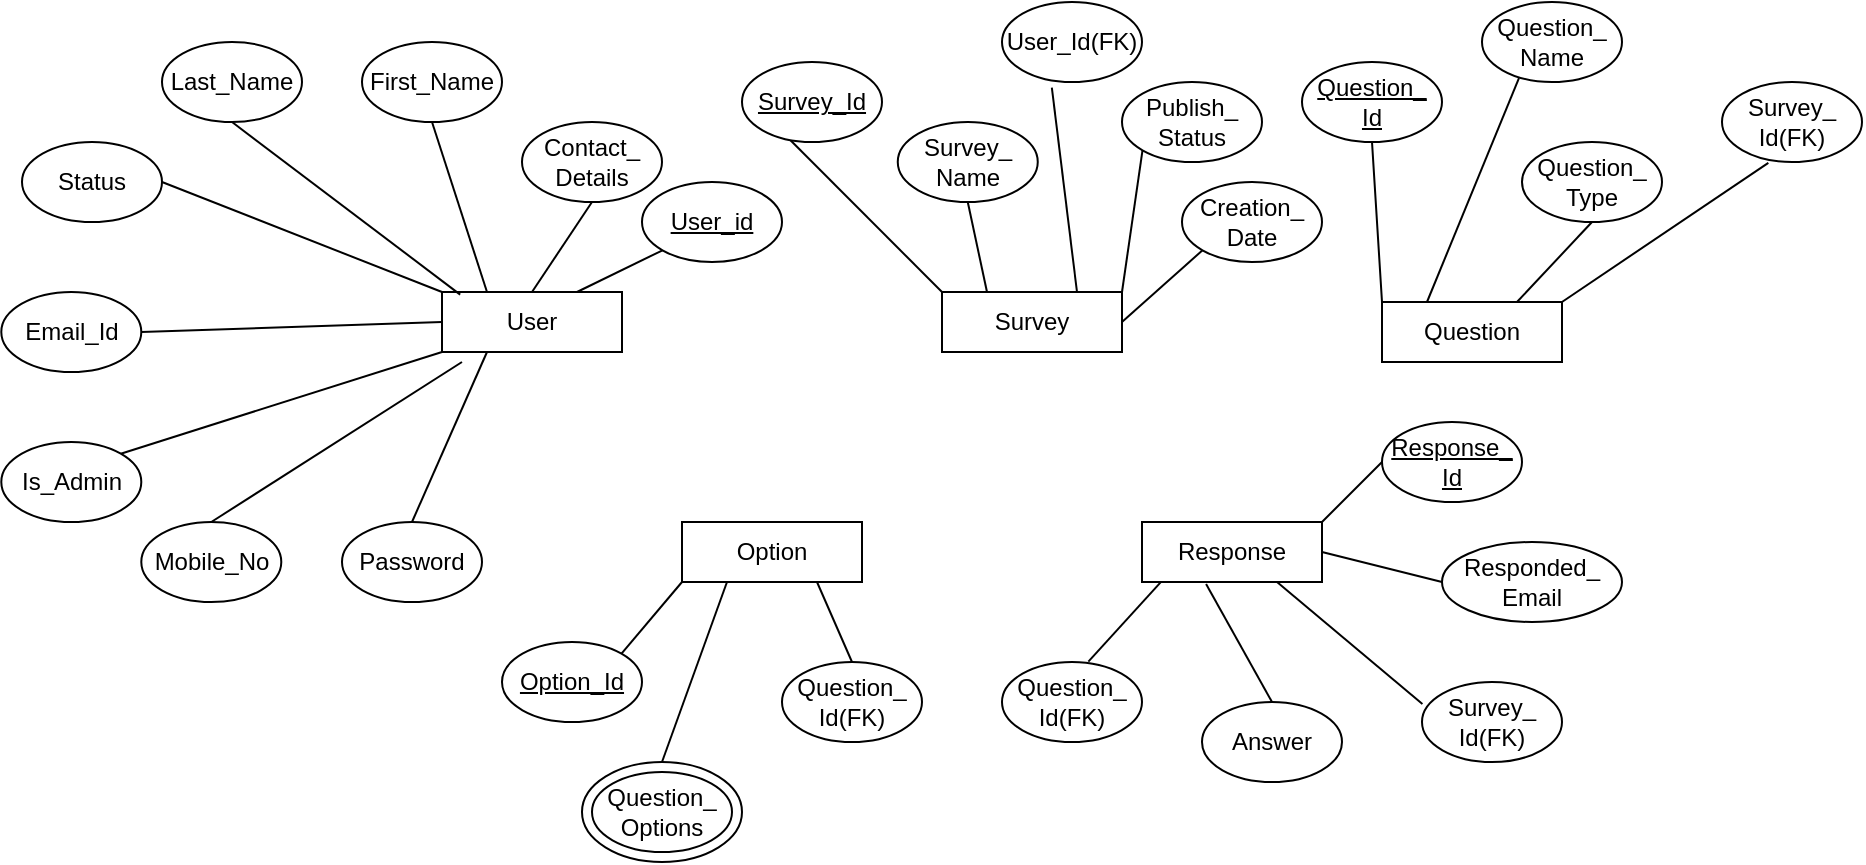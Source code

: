 <mxfile version="12.6.2" type="github">
  <diagram id="C5RBs43oDa-KdzZeNtuy" name="Page-1">
    <mxGraphModel dx="1848" dy="509" grid="1" gridSize="10" guides="1" tooltips="1" connect="1" arrows="1" fold="1" page="1" pageScale="1" pageWidth="827" pageHeight="1169" math="0" shadow="0">
      <root>
        <mxCell id="WIyWlLk6GJQsqaUBKTNV-0"/>
        <mxCell id="WIyWlLk6GJQsqaUBKTNV-1" parent="WIyWlLk6GJQsqaUBKTNV-0"/>
        <mxCell id="aCuzjfMaCI9LKKOryCT1-48" value="User" style="rounded=0;whiteSpace=wrap;html=1;" vertex="1" parent="WIyWlLk6GJQsqaUBKTNV-1">
          <mxGeometry x="150" y="205" width="90" height="30" as="geometry"/>
        </mxCell>
        <mxCell id="aCuzjfMaCI9LKKOryCT1-49" value="Option" style="rounded=0;whiteSpace=wrap;html=1;" vertex="1" parent="WIyWlLk6GJQsqaUBKTNV-1">
          <mxGeometry x="270" y="320" width="90" height="30" as="geometry"/>
        </mxCell>
        <mxCell id="aCuzjfMaCI9LKKOryCT1-50" value="Survey" style="rounded=0;whiteSpace=wrap;html=1;" vertex="1" parent="WIyWlLk6GJQsqaUBKTNV-1">
          <mxGeometry x="400" y="205" width="90" height="30" as="geometry"/>
        </mxCell>
        <mxCell id="aCuzjfMaCI9LKKOryCT1-51" value="Response" style="rounded=0;whiteSpace=wrap;html=1;" vertex="1" parent="WIyWlLk6GJQsqaUBKTNV-1">
          <mxGeometry x="500" y="320" width="90" height="30" as="geometry"/>
        </mxCell>
        <mxCell id="aCuzjfMaCI9LKKOryCT1-52" value="Question" style="rounded=0;whiteSpace=wrap;html=1;" vertex="1" parent="WIyWlLk6GJQsqaUBKTNV-1">
          <mxGeometry x="620" y="210" width="90" height="30" as="geometry"/>
        </mxCell>
        <mxCell id="aCuzjfMaCI9LKKOryCT1-53" value="Last_Name" style="ellipse;whiteSpace=wrap;html=1;" vertex="1" parent="WIyWlLk6GJQsqaUBKTNV-1">
          <mxGeometry x="10" y="80" width="70" height="40" as="geometry"/>
        </mxCell>
        <mxCell id="aCuzjfMaCI9LKKOryCT1-54" value="Email_Id" style="ellipse;whiteSpace=wrap;html=1;" vertex="1" parent="WIyWlLk6GJQsqaUBKTNV-1">
          <mxGeometry x="-70.35" y="205" width="70" height="40" as="geometry"/>
        </mxCell>
        <mxCell id="aCuzjfMaCI9LKKOryCT1-55" value="Status" style="ellipse;whiteSpace=wrap;html=1;" vertex="1" parent="WIyWlLk6GJQsqaUBKTNV-1">
          <mxGeometry x="-60" y="130" width="70" height="40" as="geometry"/>
        </mxCell>
        <mxCell id="aCuzjfMaCI9LKKOryCT1-56" value="Contact_&lt;br&gt;Details" style="ellipse;whiteSpace=wrap;html=1;" vertex="1" parent="WIyWlLk6GJQsqaUBKTNV-1">
          <mxGeometry x="190" y="120" width="70" height="40" as="geometry"/>
        </mxCell>
        <mxCell id="aCuzjfMaCI9LKKOryCT1-57" value="Password" style="ellipse;whiteSpace=wrap;html=1;" vertex="1" parent="WIyWlLk6GJQsqaUBKTNV-1">
          <mxGeometry x="100" y="320" width="70" height="40" as="geometry"/>
        </mxCell>
        <mxCell id="aCuzjfMaCI9LKKOryCT1-58" value="&lt;u&gt;User_id&lt;/u&gt;" style="ellipse;whiteSpace=wrap;html=1;" vertex="1" parent="WIyWlLk6GJQsqaUBKTNV-1">
          <mxGeometry x="250" y="150" width="70" height="40" as="geometry"/>
        </mxCell>
        <mxCell id="aCuzjfMaCI9LKKOryCT1-59" value="Mobile_No" style="ellipse;whiteSpace=wrap;html=1;" vertex="1" parent="WIyWlLk6GJQsqaUBKTNV-1">
          <mxGeometry x="-0.35" y="320" width="70" height="40" as="geometry"/>
        </mxCell>
        <mxCell id="aCuzjfMaCI9LKKOryCT1-60" value="First_Name" style="ellipse;whiteSpace=wrap;html=1;" vertex="1" parent="WIyWlLk6GJQsqaUBKTNV-1">
          <mxGeometry x="110" y="80" width="70" height="40" as="geometry"/>
        </mxCell>
        <mxCell id="aCuzjfMaCI9LKKOryCT1-61" value="Is_Admin" style="ellipse;whiteSpace=wrap;html=1;" vertex="1" parent="WIyWlLk6GJQsqaUBKTNV-1">
          <mxGeometry x="-70.35" y="280" width="70" height="40" as="geometry"/>
        </mxCell>
        <mxCell id="aCuzjfMaCI9LKKOryCT1-62" value="" style="endArrow=none;html=1;exitX=1;exitY=0.5;exitDx=0;exitDy=0;entryX=0;entryY=0.5;entryDx=0;entryDy=0;" edge="1" parent="WIyWlLk6GJQsqaUBKTNV-1" source="aCuzjfMaCI9LKKOryCT1-54" target="aCuzjfMaCI9LKKOryCT1-48">
          <mxGeometry width="50" height="50" relative="1" as="geometry">
            <mxPoint x="40" y="240" as="sourcePoint"/>
            <mxPoint x="90" y="190" as="targetPoint"/>
          </mxGeometry>
        </mxCell>
        <mxCell id="aCuzjfMaCI9LKKOryCT1-63" value="" style="endArrow=none;html=1;exitX=1;exitY=0.5;exitDx=0;exitDy=0;entryX=0;entryY=0;entryDx=0;entryDy=0;" edge="1" parent="WIyWlLk6GJQsqaUBKTNV-1" source="aCuzjfMaCI9LKKOryCT1-55" target="aCuzjfMaCI9LKKOryCT1-48">
          <mxGeometry width="50" height="50" relative="1" as="geometry">
            <mxPoint x="30" y="200" as="sourcePoint"/>
            <mxPoint x="80" y="150" as="targetPoint"/>
          </mxGeometry>
        </mxCell>
        <mxCell id="aCuzjfMaCI9LKKOryCT1-64" value="" style="endArrow=none;html=1;exitX=0.5;exitY=1;exitDx=0;exitDy=0;entryX=0.101;entryY=0.043;entryDx=0;entryDy=0;entryPerimeter=0;" edge="1" parent="WIyWlLk6GJQsqaUBKTNV-1" source="aCuzjfMaCI9LKKOryCT1-53" target="aCuzjfMaCI9LKKOryCT1-48">
          <mxGeometry width="50" height="50" relative="1" as="geometry">
            <mxPoint x="80" y="170" as="sourcePoint"/>
            <mxPoint x="130" y="120" as="targetPoint"/>
          </mxGeometry>
        </mxCell>
        <mxCell id="aCuzjfMaCI9LKKOryCT1-65" value="" style="endArrow=none;html=1;exitX=0.5;exitY=1;exitDx=0;exitDy=0;entryX=0.25;entryY=0;entryDx=0;entryDy=0;" edge="1" parent="WIyWlLk6GJQsqaUBKTNV-1" source="aCuzjfMaCI9LKKOryCT1-60" target="aCuzjfMaCI9LKKOryCT1-48">
          <mxGeometry width="50" height="50" relative="1" as="geometry">
            <mxPoint x="120" y="180" as="sourcePoint"/>
            <mxPoint x="170" y="130" as="targetPoint"/>
          </mxGeometry>
        </mxCell>
        <mxCell id="aCuzjfMaCI9LKKOryCT1-66" value="" style="endArrow=none;html=1;entryX=0.5;entryY=1;entryDx=0;entryDy=0;exitX=0.5;exitY=0;exitDx=0;exitDy=0;" edge="1" parent="WIyWlLk6GJQsqaUBKTNV-1" source="aCuzjfMaCI9LKKOryCT1-48" target="aCuzjfMaCI9LKKOryCT1-56">
          <mxGeometry width="50" height="50" relative="1" as="geometry">
            <mxPoint x="200" y="210" as="sourcePoint"/>
            <mxPoint x="250" y="160" as="targetPoint"/>
          </mxGeometry>
        </mxCell>
        <mxCell id="aCuzjfMaCI9LKKOryCT1-67" value="" style="endArrow=none;html=1;exitX=1;exitY=0;exitDx=0;exitDy=0;entryX=0;entryY=1;entryDx=0;entryDy=0;" edge="1" parent="WIyWlLk6GJQsqaUBKTNV-1" source="aCuzjfMaCI9LKKOryCT1-61" target="aCuzjfMaCI9LKKOryCT1-48">
          <mxGeometry width="50" height="50" relative="1" as="geometry">
            <mxPoint x="10" y="300" as="sourcePoint"/>
            <mxPoint x="60" y="250" as="targetPoint"/>
          </mxGeometry>
        </mxCell>
        <mxCell id="aCuzjfMaCI9LKKOryCT1-68" value="" style="endArrow=none;html=1;exitX=0.5;exitY=0;exitDx=0;exitDy=0;entryX=0.111;entryY=1.167;entryDx=0;entryDy=0;entryPerimeter=0;" edge="1" parent="WIyWlLk6GJQsqaUBKTNV-1" source="aCuzjfMaCI9LKKOryCT1-59" target="aCuzjfMaCI9LKKOryCT1-48">
          <mxGeometry width="50" height="50" relative="1" as="geometry">
            <mxPoint x="69.65" y="315" as="sourcePoint"/>
            <mxPoint x="119.65" y="265" as="targetPoint"/>
          </mxGeometry>
        </mxCell>
        <mxCell id="aCuzjfMaCI9LKKOryCT1-69" value="" style="endArrow=none;html=1;exitX=0.5;exitY=0;exitDx=0;exitDy=0;entryX=0.25;entryY=1;entryDx=0;entryDy=0;" edge="1" parent="WIyWlLk6GJQsqaUBKTNV-1" source="aCuzjfMaCI9LKKOryCT1-57" target="aCuzjfMaCI9LKKOryCT1-48">
          <mxGeometry width="50" height="50" relative="1" as="geometry">
            <mxPoint x="110" y="320" as="sourcePoint"/>
            <mxPoint x="160" y="270" as="targetPoint"/>
          </mxGeometry>
        </mxCell>
        <mxCell id="aCuzjfMaCI9LKKOryCT1-70" value="" style="endArrow=none;html=1;exitX=0;exitY=1;exitDx=0;exitDy=0;entryX=0.75;entryY=0;entryDx=0;entryDy=0;" edge="1" parent="WIyWlLk6GJQsqaUBKTNV-1" source="aCuzjfMaCI9LKKOryCT1-58" target="aCuzjfMaCI9LKKOryCT1-48">
          <mxGeometry width="50" height="50" relative="1" as="geometry">
            <mxPoint x="250" y="280" as="sourcePoint"/>
            <mxPoint x="300" y="230" as="targetPoint"/>
          </mxGeometry>
        </mxCell>
        <mxCell id="aCuzjfMaCI9LKKOryCT1-71" value="Creation_&lt;br&gt;Date" style="ellipse;whiteSpace=wrap;html=1;" vertex="1" parent="WIyWlLk6GJQsqaUBKTNV-1">
          <mxGeometry x="520" y="150" width="70" height="40" as="geometry"/>
        </mxCell>
        <mxCell id="aCuzjfMaCI9LKKOryCT1-72" value="Survey_&lt;br&gt;Name" style="ellipse;whiteSpace=wrap;html=1;" vertex="1" parent="WIyWlLk6GJQsqaUBKTNV-1">
          <mxGeometry x="377.88" y="120" width="70" height="40" as="geometry"/>
        </mxCell>
        <mxCell id="aCuzjfMaCI9LKKOryCT1-73" value="Publish_&lt;br&gt;Status" style="ellipse;whiteSpace=wrap;html=1;" vertex="1" parent="WIyWlLk6GJQsqaUBKTNV-1">
          <mxGeometry x="490" y="100" width="70" height="40" as="geometry"/>
        </mxCell>
        <mxCell id="aCuzjfMaCI9LKKOryCT1-74" value="&lt;u&gt;Survey_Id&lt;/u&gt;" style="ellipse;whiteSpace=wrap;html=1;" vertex="1" parent="WIyWlLk6GJQsqaUBKTNV-1">
          <mxGeometry x="300" y="90" width="70" height="40" as="geometry"/>
        </mxCell>
        <mxCell id="aCuzjfMaCI9LKKOryCT1-75" value="User_Id(FK)" style="ellipse;whiteSpace=wrap;html=1;" vertex="1" parent="WIyWlLk6GJQsqaUBKTNV-1">
          <mxGeometry x="430" y="60" width="70" height="40" as="geometry"/>
        </mxCell>
        <mxCell id="aCuzjfMaCI9LKKOryCT1-76" value="" style="endArrow=none;html=1;exitX=0.348;exitY=0.981;exitDx=0;exitDy=0;exitPerimeter=0;entryX=0;entryY=0;entryDx=0;entryDy=0;" edge="1" parent="WIyWlLk6GJQsqaUBKTNV-1" source="aCuzjfMaCI9LKKOryCT1-74" target="aCuzjfMaCI9LKKOryCT1-50">
          <mxGeometry width="50" height="50" relative="1" as="geometry">
            <mxPoint x="340" y="240" as="sourcePoint"/>
            <mxPoint x="390" y="190" as="targetPoint"/>
          </mxGeometry>
        </mxCell>
        <mxCell id="aCuzjfMaCI9LKKOryCT1-77" value="" style="endArrow=none;html=1;exitX=0.75;exitY=0;exitDx=0;exitDy=0;entryX=0.356;entryY=1.069;entryDx=0;entryDy=0;entryPerimeter=0;" edge="1" parent="WIyWlLk6GJQsqaUBKTNV-1" source="aCuzjfMaCI9LKKOryCT1-50" target="aCuzjfMaCI9LKKOryCT1-75">
          <mxGeometry width="50" height="50" relative="1" as="geometry">
            <mxPoint x="450" y="195" as="sourcePoint"/>
            <mxPoint x="500" y="145" as="targetPoint"/>
          </mxGeometry>
        </mxCell>
        <mxCell id="aCuzjfMaCI9LKKOryCT1-78" value="" style="endArrow=none;html=1;exitX=0.5;exitY=1;exitDx=0;exitDy=0;entryX=0.25;entryY=0;entryDx=0;entryDy=0;" edge="1" parent="WIyWlLk6GJQsqaUBKTNV-1" source="aCuzjfMaCI9LKKOryCT1-72" target="aCuzjfMaCI9LKKOryCT1-50">
          <mxGeometry width="50" height="50" relative="1" as="geometry">
            <mxPoint x="360" y="300" as="sourcePoint"/>
            <mxPoint x="420" y="210" as="targetPoint"/>
          </mxGeometry>
        </mxCell>
        <mxCell id="aCuzjfMaCI9LKKOryCT1-79" value="" style="endArrow=none;html=1;exitX=1;exitY=0;exitDx=0;exitDy=0;entryX=0;entryY=1;entryDx=0;entryDy=0;" edge="1" parent="WIyWlLk6GJQsqaUBKTNV-1" source="aCuzjfMaCI9LKKOryCT1-50" target="aCuzjfMaCI9LKKOryCT1-73">
          <mxGeometry width="50" height="50" relative="1" as="geometry">
            <mxPoint x="470" y="190" as="sourcePoint"/>
            <mxPoint x="520" y="140" as="targetPoint"/>
          </mxGeometry>
        </mxCell>
        <mxCell id="aCuzjfMaCI9LKKOryCT1-80" value="" style="endArrow=none;html=1;exitX=1;exitY=0.5;exitDx=0;exitDy=0;entryX=0;entryY=1;entryDx=0;entryDy=0;" edge="1" parent="WIyWlLk6GJQsqaUBKTNV-1" source="aCuzjfMaCI9LKKOryCT1-50" target="aCuzjfMaCI9LKKOryCT1-71">
          <mxGeometry width="50" height="50" relative="1" as="geometry">
            <mxPoint x="490" y="235" as="sourcePoint"/>
            <mxPoint x="540" y="185" as="targetPoint"/>
          </mxGeometry>
        </mxCell>
        <mxCell id="aCuzjfMaCI9LKKOryCT1-84" value="Question_&lt;br&gt;Type" style="ellipse;whiteSpace=wrap;html=1;" vertex="1" parent="WIyWlLk6GJQsqaUBKTNV-1">
          <mxGeometry x="690" y="130" width="70" height="40" as="geometry"/>
        </mxCell>
        <mxCell id="aCuzjfMaCI9LKKOryCT1-85" value="Question_&lt;br&gt;Name" style="ellipse;whiteSpace=wrap;html=1;" vertex="1" parent="WIyWlLk6GJQsqaUBKTNV-1">
          <mxGeometry x="670" y="60" width="70" height="40" as="geometry"/>
        </mxCell>
        <mxCell id="aCuzjfMaCI9LKKOryCT1-86" value="&lt;u&gt;Question_&lt;br&gt;Id&lt;/u&gt;" style="ellipse;whiteSpace=wrap;html=1;" vertex="1" parent="WIyWlLk6GJQsqaUBKTNV-1">
          <mxGeometry x="580" y="90" width="70" height="40" as="geometry"/>
        </mxCell>
        <mxCell id="aCuzjfMaCI9LKKOryCT1-88" value="Survey_&lt;br&gt;Id(FK)" style="ellipse;whiteSpace=wrap;html=1;" vertex="1" parent="WIyWlLk6GJQsqaUBKTNV-1">
          <mxGeometry x="790" y="100" width="70" height="40" as="geometry"/>
        </mxCell>
        <mxCell id="aCuzjfMaCI9LKKOryCT1-89" value="" style="endArrow=none;html=1;exitX=0.25;exitY=0;exitDx=0;exitDy=0;entryX=0.264;entryY=0.951;entryDx=0;entryDy=0;entryPerimeter=0;" edge="1" parent="WIyWlLk6GJQsqaUBKTNV-1" source="aCuzjfMaCI9LKKOryCT1-52" target="aCuzjfMaCI9LKKOryCT1-85">
          <mxGeometry width="50" height="50" relative="1" as="geometry">
            <mxPoint x="630" y="170" as="sourcePoint"/>
            <mxPoint x="680" y="120" as="targetPoint"/>
          </mxGeometry>
        </mxCell>
        <mxCell id="aCuzjfMaCI9LKKOryCT1-90" value="" style="endArrow=none;html=1;exitX=0.75;exitY=0;exitDx=0;exitDy=0;entryX=0.5;entryY=1;entryDx=0;entryDy=0;" edge="1" parent="WIyWlLk6GJQsqaUBKTNV-1" source="aCuzjfMaCI9LKKOryCT1-52" target="aCuzjfMaCI9LKKOryCT1-84">
          <mxGeometry width="50" height="50" relative="1" as="geometry">
            <mxPoint x="680" y="205" as="sourcePoint"/>
            <mxPoint x="730" y="155" as="targetPoint"/>
          </mxGeometry>
        </mxCell>
        <mxCell id="aCuzjfMaCI9LKKOryCT1-91" value="" style="endArrow=none;html=1;exitX=1;exitY=0;exitDx=0;exitDy=0;entryX=0.331;entryY=1.01;entryDx=0;entryDy=0;entryPerimeter=0;" edge="1" parent="WIyWlLk6GJQsqaUBKTNV-1" source="aCuzjfMaCI9LKKOryCT1-52" target="aCuzjfMaCI9LKKOryCT1-88">
          <mxGeometry width="50" height="50" relative="1" as="geometry">
            <mxPoint x="750" y="220" as="sourcePoint"/>
            <mxPoint x="800" y="170" as="targetPoint"/>
          </mxGeometry>
        </mxCell>
        <mxCell id="aCuzjfMaCI9LKKOryCT1-93" value="" style="endArrow=none;html=1;entryX=0.5;entryY=1;entryDx=0;entryDy=0;exitX=0;exitY=0;exitDx=0;exitDy=0;" edge="1" parent="WIyWlLk6GJQsqaUBKTNV-1" source="aCuzjfMaCI9LKKOryCT1-52" target="aCuzjfMaCI9LKKOryCT1-86">
          <mxGeometry width="50" height="50" relative="1" as="geometry">
            <mxPoint x="628" y="206" as="sourcePoint"/>
            <mxPoint x="670" y="135" as="targetPoint"/>
          </mxGeometry>
        </mxCell>
        <mxCell id="aCuzjfMaCI9LKKOryCT1-96" value="Question_&lt;br&gt;Id(FK)" style="ellipse;whiteSpace=wrap;html=1;" vertex="1" parent="WIyWlLk6GJQsqaUBKTNV-1">
          <mxGeometry x="320" y="390" width="70" height="40" as="geometry"/>
        </mxCell>
        <mxCell id="aCuzjfMaCI9LKKOryCT1-97" value="&lt;u&gt;Option_Id&lt;/u&gt;" style="ellipse;whiteSpace=wrap;html=1;" vertex="1" parent="WIyWlLk6GJQsqaUBKTNV-1">
          <mxGeometry x="180" y="380" width="70" height="40" as="geometry"/>
        </mxCell>
        <mxCell id="aCuzjfMaCI9LKKOryCT1-98" value="" style="endArrow=none;html=1;exitX=1;exitY=0;exitDx=0;exitDy=0;entryX=0;entryY=1;entryDx=0;entryDy=0;" edge="1" parent="WIyWlLk6GJQsqaUBKTNV-1" source="aCuzjfMaCI9LKKOryCT1-97" target="aCuzjfMaCI9LKKOryCT1-49">
          <mxGeometry width="50" height="50" relative="1" as="geometry">
            <mxPoint x="210" y="380" as="sourcePoint"/>
            <mxPoint x="260" y="330" as="targetPoint"/>
          </mxGeometry>
        </mxCell>
        <mxCell id="aCuzjfMaCI9LKKOryCT1-99" value="" style="endArrow=none;html=1;exitX=0.5;exitY=0;exitDx=0;exitDy=0;entryX=0.25;entryY=1;entryDx=0;entryDy=0;" edge="1" parent="WIyWlLk6GJQsqaUBKTNV-1" source="aCuzjfMaCI9LKKOryCT1-101" target="aCuzjfMaCI9LKKOryCT1-49">
          <mxGeometry width="50" height="50" relative="1" as="geometry">
            <mxPoint x="275" y="430" as="sourcePoint"/>
            <mxPoint x="320" y="380" as="targetPoint"/>
          </mxGeometry>
        </mxCell>
        <mxCell id="aCuzjfMaCI9LKKOryCT1-100" value="" style="endArrow=none;html=1;exitX=0.5;exitY=0;exitDx=0;exitDy=0;entryX=0.75;entryY=1;entryDx=0;entryDy=0;" edge="1" parent="WIyWlLk6GJQsqaUBKTNV-1" source="aCuzjfMaCI9LKKOryCT1-96" target="aCuzjfMaCI9LKKOryCT1-49">
          <mxGeometry width="50" height="50" relative="1" as="geometry">
            <mxPoint x="370" y="390" as="sourcePoint"/>
            <mxPoint x="420" y="340" as="targetPoint"/>
          </mxGeometry>
        </mxCell>
        <mxCell id="aCuzjfMaCI9LKKOryCT1-101" value="" style="ellipse;whiteSpace=wrap;html=1;" vertex="1" parent="WIyWlLk6GJQsqaUBKTNV-1">
          <mxGeometry x="220" y="440" width="80" height="50" as="geometry"/>
        </mxCell>
        <mxCell id="aCuzjfMaCI9LKKOryCT1-102" value="Question_&lt;br&gt;Options" style="ellipse;whiteSpace=wrap;html=1;" vertex="1" parent="WIyWlLk6GJQsqaUBKTNV-1">
          <mxGeometry x="225" y="445" width="70" height="40" as="geometry"/>
        </mxCell>
        <mxCell id="aCuzjfMaCI9LKKOryCT1-103" value="&lt;u&gt;Response_&lt;br&gt;Id&lt;br&gt;&lt;/u&gt;" style="ellipse;whiteSpace=wrap;html=1;" vertex="1" parent="WIyWlLk6GJQsqaUBKTNV-1">
          <mxGeometry x="620" y="270" width="70" height="40" as="geometry"/>
        </mxCell>
        <mxCell id="aCuzjfMaCI9LKKOryCT1-104" value="Survey_&lt;br&gt;Id(FK)" style="ellipse;whiteSpace=wrap;html=1;" vertex="1" parent="WIyWlLk6GJQsqaUBKTNV-1">
          <mxGeometry x="640" y="400" width="70" height="40" as="geometry"/>
        </mxCell>
        <mxCell id="aCuzjfMaCI9LKKOryCT1-105" value="Responded_&lt;br&gt;Email" style="ellipse;whiteSpace=wrap;html=1;" vertex="1" parent="WIyWlLk6GJQsqaUBKTNV-1">
          <mxGeometry x="650" y="330" width="90" height="40" as="geometry"/>
        </mxCell>
        <mxCell id="aCuzjfMaCI9LKKOryCT1-106" value="Answer" style="ellipse;whiteSpace=wrap;html=1;" vertex="1" parent="WIyWlLk6GJQsqaUBKTNV-1">
          <mxGeometry x="530" y="410" width="70" height="40" as="geometry"/>
        </mxCell>
        <mxCell id="aCuzjfMaCI9LKKOryCT1-107" value="Question_&lt;br&gt;Id(FK)" style="ellipse;whiteSpace=wrap;html=1;" vertex="1" parent="WIyWlLk6GJQsqaUBKTNV-1">
          <mxGeometry x="430" y="390" width="70" height="40" as="geometry"/>
        </mxCell>
        <mxCell id="aCuzjfMaCI9LKKOryCT1-108" value="" style="endArrow=none;html=1;exitX=0.617;exitY=-0.004;exitDx=0;exitDy=0;exitPerimeter=0;entryX=0.107;entryY=0.994;entryDx=0;entryDy=0;entryPerimeter=0;" edge="1" parent="WIyWlLk6GJQsqaUBKTNV-1" source="aCuzjfMaCI9LKKOryCT1-107" target="aCuzjfMaCI9LKKOryCT1-51">
          <mxGeometry width="50" height="50" relative="1" as="geometry">
            <mxPoint x="500" y="410" as="sourcePoint"/>
            <mxPoint x="550" y="360" as="targetPoint"/>
          </mxGeometry>
        </mxCell>
        <mxCell id="aCuzjfMaCI9LKKOryCT1-109" value="" style="endArrow=none;html=1;exitX=0.5;exitY=0;exitDx=0;exitDy=0;entryX=0.356;entryY=1.033;entryDx=0;entryDy=0;entryPerimeter=0;" edge="1" parent="WIyWlLk6GJQsqaUBKTNV-1" source="aCuzjfMaCI9LKKOryCT1-106" target="aCuzjfMaCI9LKKOryCT1-51">
          <mxGeometry width="50" height="50" relative="1" as="geometry">
            <mxPoint x="580" y="410" as="sourcePoint"/>
            <mxPoint x="630" y="360" as="targetPoint"/>
          </mxGeometry>
        </mxCell>
        <mxCell id="aCuzjfMaCI9LKKOryCT1-110" value="" style="endArrow=none;html=1;exitX=0.75;exitY=1;exitDx=0;exitDy=0;entryX=0.003;entryY=0.275;entryDx=0;entryDy=0;entryPerimeter=0;" edge="1" parent="WIyWlLk6GJQsqaUBKTNV-1" source="aCuzjfMaCI9LKKOryCT1-51" target="aCuzjfMaCI9LKKOryCT1-104">
          <mxGeometry width="50" height="50" relative="1" as="geometry">
            <mxPoint x="580" y="400" as="sourcePoint"/>
            <mxPoint x="630" y="350" as="targetPoint"/>
          </mxGeometry>
        </mxCell>
        <mxCell id="aCuzjfMaCI9LKKOryCT1-111" value="" style="endArrow=none;html=1;exitX=1;exitY=0;exitDx=0;exitDy=0;entryX=0;entryY=0.5;entryDx=0;entryDy=0;" edge="1" parent="WIyWlLk6GJQsqaUBKTNV-1" source="aCuzjfMaCI9LKKOryCT1-51" target="aCuzjfMaCI9LKKOryCT1-103">
          <mxGeometry width="50" height="50" relative="1" as="geometry">
            <mxPoint x="610" y="510" as="sourcePoint"/>
            <mxPoint x="660" y="460" as="targetPoint"/>
          </mxGeometry>
        </mxCell>
        <mxCell id="aCuzjfMaCI9LKKOryCT1-112" value="" style="endArrow=none;html=1;exitX=1;exitY=0.5;exitDx=0;exitDy=0;entryX=0;entryY=0.5;entryDx=0;entryDy=0;" edge="1" parent="WIyWlLk6GJQsqaUBKTNV-1" source="aCuzjfMaCI9LKKOryCT1-51" target="aCuzjfMaCI9LKKOryCT1-105">
          <mxGeometry width="50" height="50" relative="1" as="geometry">
            <mxPoint x="620" y="360" as="sourcePoint"/>
            <mxPoint x="670" y="310" as="targetPoint"/>
          </mxGeometry>
        </mxCell>
      </root>
    </mxGraphModel>
  </diagram>
</mxfile>

